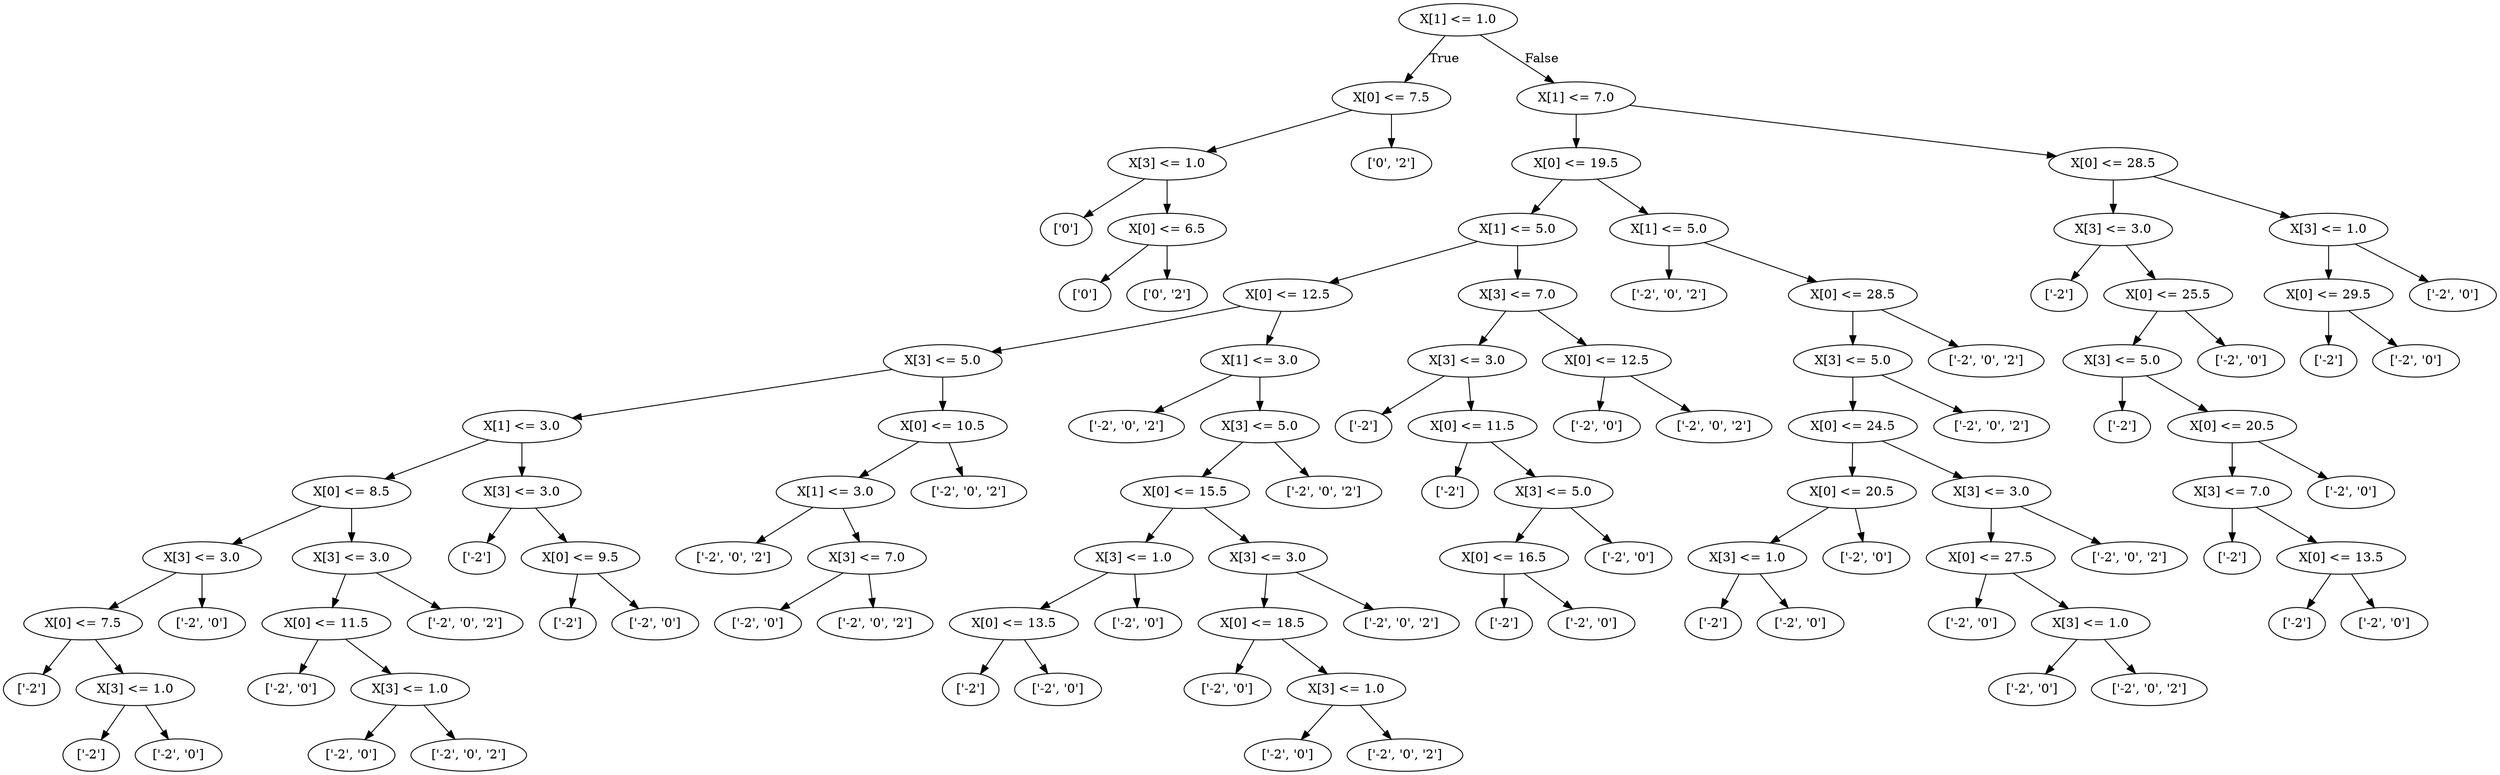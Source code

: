 digraph {
0 [label="X[1] <= 1.0"];
1 [label="X[0] <= 7.5"];
2 [label="X[3] <= 1.0"];
3 [label="['0']"];
2 -> 3 [label=""];
4 [label="X[0] <= 6.5"];
5 [label="['0']"];
4 -> 5 [label=""];
6 [label="['0', '2']"];
4 -> 6 [label=""];
2 -> 4 [label=""];
1 -> 2 [label=""];
7 [label="['0', '2']"];
1 -> 7 [label=""];
0 -> 1 [label="True"];
8 [label="X[1] <= 7.0"];
9 [label="X[0] <= 19.5"];
10 [label="X[1] <= 5.0"];
11 [label="X[0] <= 12.5"];
12 [label="X[3] <= 5.0"];
13 [label="X[1] <= 3.0"];
14 [label="X[0] <= 8.5"];
15 [label="X[3] <= 3.0"];
16 [label="X[0] <= 7.5"];
17 [label="['-2']"];
16 -> 17 [label=""];
18 [label="X[3] <= 1.0"];
19 [label="['-2']"];
18 -> 19 [label=""];
20 [label="['-2', '0']"];
18 -> 20 [label=""];
16 -> 18 [label=""];
15 -> 16 [label=""];
21 [label="['-2', '0']"];
15 -> 21 [label=""];
14 -> 15 [label=""];
22 [label="X[3] <= 3.0"];
23 [label="X[0] <= 11.5"];
24 [label="['-2', '0']"];
23 -> 24 [label=""];
25 [label="X[3] <= 1.0"];
26 [label="['-2', '0']"];
25 -> 26 [label=""];
27 [label="['-2', '0', '2']"];
25 -> 27 [label=""];
23 -> 25 [label=""];
22 -> 23 [label=""];
28 [label="['-2', '0', '2']"];
22 -> 28 [label=""];
14 -> 22 [label=""];
13 -> 14 [label=""];
29 [label="X[3] <= 3.0"];
30 [label="['-2']"];
29 -> 30 [label=""];
31 [label="X[0] <= 9.5"];
32 [label="['-2']"];
31 -> 32 [label=""];
33 [label="['-2', '0']"];
31 -> 33 [label=""];
29 -> 31 [label=""];
13 -> 29 [label=""];
12 -> 13 [label=""];
34 [label="X[0] <= 10.5"];
35 [label="X[1] <= 3.0"];
36 [label="['-2', '0', '2']"];
35 -> 36 [label=""];
37 [label="X[3] <= 7.0"];
38 [label="['-2', '0']"];
37 -> 38 [label=""];
39 [label="['-2', '0', '2']"];
37 -> 39 [label=""];
35 -> 37 [label=""];
34 -> 35 [label=""];
40 [label="['-2', '0', '2']"];
34 -> 40 [label=""];
12 -> 34 [label=""];
11 -> 12 [label=""];
41 [label="X[1] <= 3.0"];
42 [label="['-2', '0', '2']"];
41 -> 42 [label=""];
43 [label="X[3] <= 5.0"];
44 [label="X[0] <= 15.5"];
45 [label="X[3] <= 1.0"];
46 [label="X[0] <= 13.5"];
47 [label="['-2']"];
46 -> 47 [label=""];
48 [label="['-2', '0']"];
46 -> 48 [label=""];
45 -> 46 [label=""];
49 [label="['-2', '0']"];
45 -> 49 [label=""];
44 -> 45 [label=""];
50 [label="X[3] <= 3.0"];
51 [label="X[0] <= 18.5"];
52 [label="['-2', '0']"];
51 -> 52 [label=""];
53 [label="X[3] <= 1.0"];
54 [label="['-2', '0']"];
53 -> 54 [label=""];
55 [label="['-2', '0', '2']"];
53 -> 55 [label=""];
51 -> 53 [label=""];
50 -> 51 [label=""];
56 [label="['-2', '0', '2']"];
50 -> 56 [label=""];
44 -> 50 [label=""];
43 -> 44 [label=""];
57 [label="['-2', '0', '2']"];
43 -> 57 [label=""];
41 -> 43 [label=""];
11 -> 41 [label=""];
10 -> 11 [label=""];
58 [label="X[3] <= 7.0"];
59 [label="X[3] <= 3.0"];
60 [label="['-2']"];
59 -> 60 [label=""];
61 [label="X[0] <= 11.5"];
62 [label="['-2']"];
61 -> 62 [label=""];
63 [label="X[3] <= 5.0"];
64 [label="X[0] <= 16.5"];
65 [label="['-2']"];
64 -> 65 [label=""];
66 [label="['-2', '0']"];
64 -> 66 [label=""];
63 -> 64 [label=""];
67 [label="['-2', '0']"];
63 -> 67 [label=""];
61 -> 63 [label=""];
59 -> 61 [label=""];
58 -> 59 [label=""];
68 [label="X[0] <= 12.5"];
69 [label="['-2', '0']"];
68 -> 69 [label=""];
70 [label="['-2', '0', '2']"];
68 -> 70 [label=""];
58 -> 68 [label=""];
10 -> 58 [label=""];
9 -> 10 [label=""];
71 [label="X[1] <= 5.0"];
72 [label="['-2', '0', '2']"];
71 -> 72 [label=""];
73 [label="X[0] <= 28.5"];
74 [label="X[3] <= 5.0"];
75 [label="X[0] <= 24.5"];
76 [label="X[0] <= 20.5"];
77 [label="X[3] <= 1.0"];
78 [label="['-2']"];
77 -> 78 [label=""];
79 [label="['-2', '0']"];
77 -> 79 [label=""];
76 -> 77 [label=""];
80 [label="['-2', '0']"];
76 -> 80 [label=""];
75 -> 76 [label=""];
81 [label="X[3] <= 3.0"];
82 [label="X[0] <= 27.5"];
83 [label="['-2', '0']"];
82 -> 83 [label=""];
84 [label="X[3] <= 1.0"];
85 [label="['-2', '0']"];
84 -> 85 [label=""];
86 [label="['-2', '0', '2']"];
84 -> 86 [label=""];
82 -> 84 [label=""];
81 -> 82 [label=""];
87 [label="['-2', '0', '2']"];
81 -> 87 [label=""];
75 -> 81 [label=""];
74 -> 75 [label=""];
88 [label="['-2', '0', '2']"];
74 -> 88 [label=""];
73 -> 74 [label=""];
89 [label="['-2', '0', '2']"];
73 -> 89 [label=""];
71 -> 73 [label=""];
9 -> 71 [label=""];
8 -> 9 [label=""];
90 [label="X[0] <= 28.5"];
91 [label="X[3] <= 3.0"];
92 [label="['-2']"];
91 -> 92 [label=""];
93 [label="X[0] <= 25.5"];
94 [label="X[3] <= 5.0"];
95 [label="['-2']"];
94 -> 95 [label=""];
96 [label="X[0] <= 20.5"];
97 [label="X[3] <= 7.0"];
98 [label="['-2']"];
97 -> 98 [label=""];
99 [label="X[0] <= 13.5"];
100 [label="['-2']"];
99 -> 100 [label=""];
101 [label="['-2', '0']"];
99 -> 101 [label=""];
97 -> 99 [label=""];
96 -> 97 [label=""];
102 [label="['-2', '0']"];
96 -> 102 [label=""];
94 -> 96 [label=""];
93 -> 94 [label=""];
103 [label="['-2', '0']"];
93 -> 103 [label=""];
91 -> 93 [label=""];
90 -> 91 [label=""];
104 [label="X[3] <= 1.0"];
105 [label="X[0] <= 29.5"];
106 [label="['-2']"];
105 -> 106 [label=""];
107 [label="['-2', '0']"];
105 -> 107 [label=""];
104 -> 105 [label=""];
108 [label="['-2', '0']"];
104 -> 108 [label=""];
90 -> 104 [label=""];
8 -> 90 [label=""];
0 -> 8 [label="False"];

}